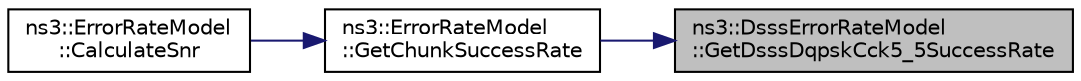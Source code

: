 digraph "ns3::DsssErrorRateModel::GetDsssDqpskCck5_5SuccessRate"
{
 // LATEX_PDF_SIZE
  edge [fontname="Helvetica",fontsize="10",labelfontname="Helvetica",labelfontsize="10"];
  node [fontname="Helvetica",fontsize="10",shape=record];
  rankdir="RL";
  Node1 [label="ns3::DsssErrorRateModel\l::GetDsssDqpskCck5_5SuccessRate",height=0.2,width=0.4,color="black", fillcolor="grey75", style="filled", fontcolor="black",tooltip="Return the chunk success rate of the differential encoded QPSK for 5.5Mbps data rate."];
  Node1 -> Node2 [dir="back",color="midnightblue",fontsize="10",style="solid",fontname="Helvetica"];
  Node2 [label="ns3::ErrorRateModel\l::GetChunkSuccessRate",height=0.2,width=0.4,color="black", fillcolor="white", style="filled",URL="$classns3_1_1_error_rate_model.html#aec3225b1d57ce01bbce1b27226372c66",tooltip="This method returns the probability that the given 'chunk' of the packet will be successfully receive..."];
  Node2 -> Node3 [dir="back",color="midnightblue",fontsize="10",style="solid",fontname="Helvetica"];
  Node3 [label="ns3::ErrorRateModel\l::CalculateSnr",height=0.2,width=0.4,color="black", fillcolor="white", style="filled",URL="$classns3_1_1_error_rate_model.html#ac22816ff3d265aee0675cfe445d0517a",tooltip=" "];
}
